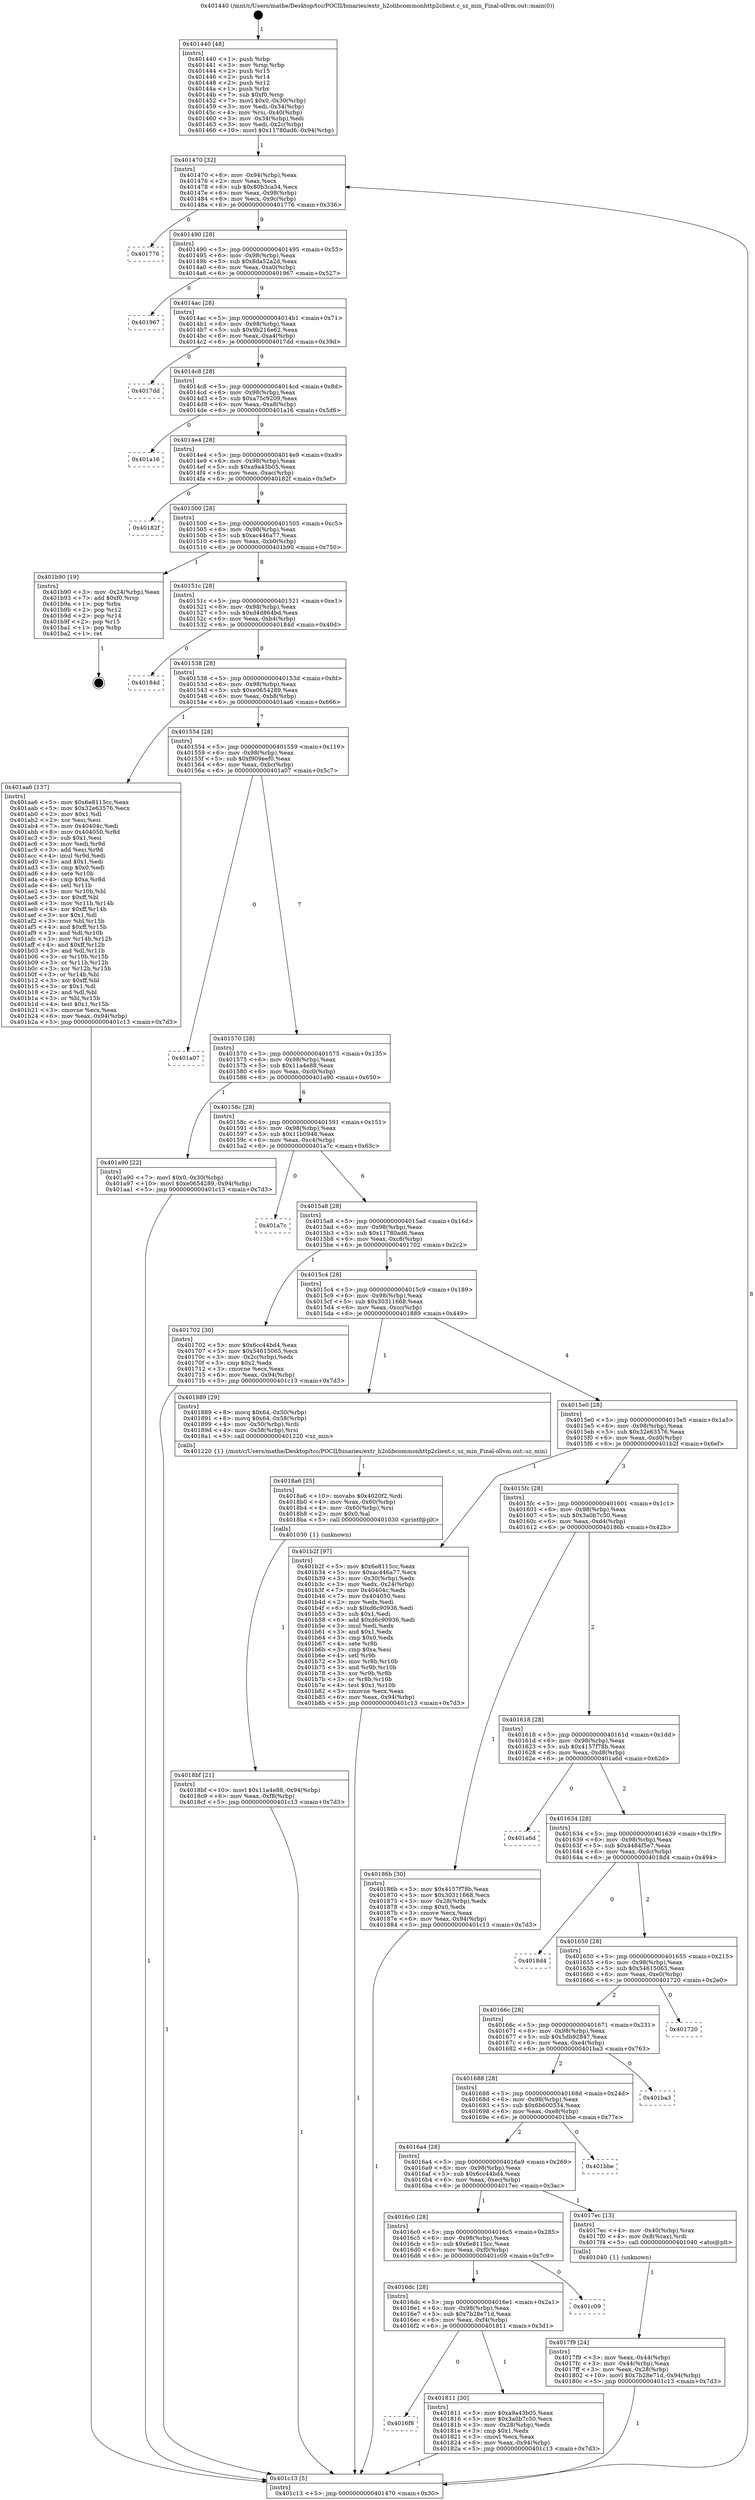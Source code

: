 digraph "0x401440" {
  label = "0x401440 (/mnt/c/Users/mathe/Desktop/tcc/POCII/binaries/extr_h2olibcommonhttp2client.c_sz_min_Final-ollvm.out::main(0))"
  labelloc = "t"
  node[shape=record]

  Entry [label="",width=0.3,height=0.3,shape=circle,fillcolor=black,style=filled]
  "0x401470" [label="{
     0x401470 [32]\l
     | [instrs]\l
     &nbsp;&nbsp;0x401470 \<+6\>: mov -0x94(%rbp),%eax\l
     &nbsp;&nbsp;0x401476 \<+2\>: mov %eax,%ecx\l
     &nbsp;&nbsp;0x401478 \<+6\>: sub $0x80b3ca54,%ecx\l
     &nbsp;&nbsp;0x40147e \<+6\>: mov %eax,-0x98(%rbp)\l
     &nbsp;&nbsp;0x401484 \<+6\>: mov %ecx,-0x9c(%rbp)\l
     &nbsp;&nbsp;0x40148a \<+6\>: je 0000000000401776 \<main+0x336\>\l
  }"]
  "0x401776" [label="{
     0x401776\l
  }", style=dashed]
  "0x401490" [label="{
     0x401490 [28]\l
     | [instrs]\l
     &nbsp;&nbsp;0x401490 \<+5\>: jmp 0000000000401495 \<main+0x55\>\l
     &nbsp;&nbsp;0x401495 \<+6\>: mov -0x98(%rbp),%eax\l
     &nbsp;&nbsp;0x40149b \<+5\>: sub $0x8da52a2d,%eax\l
     &nbsp;&nbsp;0x4014a0 \<+6\>: mov %eax,-0xa0(%rbp)\l
     &nbsp;&nbsp;0x4014a6 \<+6\>: je 0000000000401967 \<main+0x527\>\l
  }"]
  Exit [label="",width=0.3,height=0.3,shape=circle,fillcolor=black,style=filled,peripheries=2]
  "0x401967" [label="{
     0x401967\l
  }", style=dashed]
  "0x4014ac" [label="{
     0x4014ac [28]\l
     | [instrs]\l
     &nbsp;&nbsp;0x4014ac \<+5\>: jmp 00000000004014b1 \<main+0x71\>\l
     &nbsp;&nbsp;0x4014b1 \<+6\>: mov -0x98(%rbp),%eax\l
     &nbsp;&nbsp;0x4014b7 \<+5\>: sub $0x9b216e62,%eax\l
     &nbsp;&nbsp;0x4014bc \<+6\>: mov %eax,-0xa4(%rbp)\l
     &nbsp;&nbsp;0x4014c2 \<+6\>: je 00000000004017dd \<main+0x39d\>\l
  }"]
  "0x4018bf" [label="{
     0x4018bf [21]\l
     | [instrs]\l
     &nbsp;&nbsp;0x4018bf \<+10\>: movl $0x11a4e88,-0x94(%rbp)\l
     &nbsp;&nbsp;0x4018c9 \<+6\>: mov %eax,-0xf8(%rbp)\l
     &nbsp;&nbsp;0x4018cf \<+5\>: jmp 0000000000401c13 \<main+0x7d3\>\l
  }"]
  "0x4017dd" [label="{
     0x4017dd\l
  }", style=dashed]
  "0x4014c8" [label="{
     0x4014c8 [28]\l
     | [instrs]\l
     &nbsp;&nbsp;0x4014c8 \<+5\>: jmp 00000000004014cd \<main+0x8d\>\l
     &nbsp;&nbsp;0x4014cd \<+6\>: mov -0x98(%rbp),%eax\l
     &nbsp;&nbsp;0x4014d3 \<+5\>: sub $0xa75c9209,%eax\l
     &nbsp;&nbsp;0x4014d8 \<+6\>: mov %eax,-0xa8(%rbp)\l
     &nbsp;&nbsp;0x4014de \<+6\>: je 0000000000401a16 \<main+0x5d6\>\l
  }"]
  "0x4018a6" [label="{
     0x4018a6 [25]\l
     | [instrs]\l
     &nbsp;&nbsp;0x4018a6 \<+10\>: movabs $0x4020f2,%rdi\l
     &nbsp;&nbsp;0x4018b0 \<+4\>: mov %rax,-0x60(%rbp)\l
     &nbsp;&nbsp;0x4018b4 \<+4\>: mov -0x60(%rbp),%rsi\l
     &nbsp;&nbsp;0x4018b8 \<+2\>: mov $0x0,%al\l
     &nbsp;&nbsp;0x4018ba \<+5\>: call 0000000000401030 \<printf@plt\>\l
     | [calls]\l
     &nbsp;&nbsp;0x401030 \{1\} (unknown)\l
  }"]
  "0x401a16" [label="{
     0x401a16\l
  }", style=dashed]
  "0x4014e4" [label="{
     0x4014e4 [28]\l
     | [instrs]\l
     &nbsp;&nbsp;0x4014e4 \<+5\>: jmp 00000000004014e9 \<main+0xa9\>\l
     &nbsp;&nbsp;0x4014e9 \<+6\>: mov -0x98(%rbp),%eax\l
     &nbsp;&nbsp;0x4014ef \<+5\>: sub $0xa9a43b05,%eax\l
     &nbsp;&nbsp;0x4014f4 \<+6\>: mov %eax,-0xac(%rbp)\l
     &nbsp;&nbsp;0x4014fa \<+6\>: je 000000000040182f \<main+0x3ef\>\l
  }"]
  "0x4016f8" [label="{
     0x4016f8\l
  }", style=dashed]
  "0x40182f" [label="{
     0x40182f\l
  }", style=dashed]
  "0x401500" [label="{
     0x401500 [28]\l
     | [instrs]\l
     &nbsp;&nbsp;0x401500 \<+5\>: jmp 0000000000401505 \<main+0xc5\>\l
     &nbsp;&nbsp;0x401505 \<+6\>: mov -0x98(%rbp),%eax\l
     &nbsp;&nbsp;0x40150b \<+5\>: sub $0xac446a77,%eax\l
     &nbsp;&nbsp;0x401510 \<+6\>: mov %eax,-0xb0(%rbp)\l
     &nbsp;&nbsp;0x401516 \<+6\>: je 0000000000401b90 \<main+0x750\>\l
  }"]
  "0x401811" [label="{
     0x401811 [30]\l
     | [instrs]\l
     &nbsp;&nbsp;0x401811 \<+5\>: mov $0xa9a43b05,%eax\l
     &nbsp;&nbsp;0x401816 \<+5\>: mov $0x3a0b7c50,%ecx\l
     &nbsp;&nbsp;0x40181b \<+3\>: mov -0x28(%rbp),%edx\l
     &nbsp;&nbsp;0x40181e \<+3\>: cmp $0x1,%edx\l
     &nbsp;&nbsp;0x401821 \<+3\>: cmovl %ecx,%eax\l
     &nbsp;&nbsp;0x401824 \<+6\>: mov %eax,-0x94(%rbp)\l
     &nbsp;&nbsp;0x40182a \<+5\>: jmp 0000000000401c13 \<main+0x7d3\>\l
  }"]
  "0x401b90" [label="{
     0x401b90 [19]\l
     | [instrs]\l
     &nbsp;&nbsp;0x401b90 \<+3\>: mov -0x24(%rbp),%eax\l
     &nbsp;&nbsp;0x401b93 \<+7\>: add $0xf0,%rsp\l
     &nbsp;&nbsp;0x401b9a \<+1\>: pop %rbx\l
     &nbsp;&nbsp;0x401b9b \<+2\>: pop %r12\l
     &nbsp;&nbsp;0x401b9d \<+2\>: pop %r14\l
     &nbsp;&nbsp;0x401b9f \<+2\>: pop %r15\l
     &nbsp;&nbsp;0x401ba1 \<+1\>: pop %rbp\l
     &nbsp;&nbsp;0x401ba2 \<+1\>: ret\l
  }"]
  "0x40151c" [label="{
     0x40151c [28]\l
     | [instrs]\l
     &nbsp;&nbsp;0x40151c \<+5\>: jmp 0000000000401521 \<main+0xe1\>\l
     &nbsp;&nbsp;0x401521 \<+6\>: mov -0x98(%rbp),%eax\l
     &nbsp;&nbsp;0x401527 \<+5\>: sub $0xd4d864bd,%eax\l
     &nbsp;&nbsp;0x40152c \<+6\>: mov %eax,-0xb4(%rbp)\l
     &nbsp;&nbsp;0x401532 \<+6\>: je 000000000040184d \<main+0x40d\>\l
  }"]
  "0x4016dc" [label="{
     0x4016dc [28]\l
     | [instrs]\l
     &nbsp;&nbsp;0x4016dc \<+5\>: jmp 00000000004016e1 \<main+0x2a1\>\l
     &nbsp;&nbsp;0x4016e1 \<+6\>: mov -0x98(%rbp),%eax\l
     &nbsp;&nbsp;0x4016e7 \<+5\>: sub $0x7b28e71d,%eax\l
     &nbsp;&nbsp;0x4016ec \<+6\>: mov %eax,-0xf4(%rbp)\l
     &nbsp;&nbsp;0x4016f2 \<+6\>: je 0000000000401811 \<main+0x3d1\>\l
  }"]
  "0x40184d" [label="{
     0x40184d\l
  }", style=dashed]
  "0x401538" [label="{
     0x401538 [28]\l
     | [instrs]\l
     &nbsp;&nbsp;0x401538 \<+5\>: jmp 000000000040153d \<main+0xfd\>\l
     &nbsp;&nbsp;0x40153d \<+6\>: mov -0x98(%rbp),%eax\l
     &nbsp;&nbsp;0x401543 \<+5\>: sub $0xe0654289,%eax\l
     &nbsp;&nbsp;0x401548 \<+6\>: mov %eax,-0xb8(%rbp)\l
     &nbsp;&nbsp;0x40154e \<+6\>: je 0000000000401aa6 \<main+0x666\>\l
  }"]
  "0x401c09" [label="{
     0x401c09\l
  }", style=dashed]
  "0x401aa6" [label="{
     0x401aa6 [137]\l
     | [instrs]\l
     &nbsp;&nbsp;0x401aa6 \<+5\>: mov $0x6e8115cc,%eax\l
     &nbsp;&nbsp;0x401aab \<+5\>: mov $0x32e63576,%ecx\l
     &nbsp;&nbsp;0x401ab0 \<+2\>: mov $0x1,%dl\l
     &nbsp;&nbsp;0x401ab2 \<+2\>: xor %esi,%esi\l
     &nbsp;&nbsp;0x401ab4 \<+7\>: mov 0x40404c,%edi\l
     &nbsp;&nbsp;0x401abb \<+8\>: mov 0x404050,%r8d\l
     &nbsp;&nbsp;0x401ac3 \<+3\>: sub $0x1,%esi\l
     &nbsp;&nbsp;0x401ac6 \<+3\>: mov %edi,%r9d\l
     &nbsp;&nbsp;0x401ac9 \<+3\>: add %esi,%r9d\l
     &nbsp;&nbsp;0x401acc \<+4\>: imul %r9d,%edi\l
     &nbsp;&nbsp;0x401ad0 \<+3\>: and $0x1,%edi\l
     &nbsp;&nbsp;0x401ad3 \<+3\>: cmp $0x0,%edi\l
     &nbsp;&nbsp;0x401ad6 \<+4\>: sete %r10b\l
     &nbsp;&nbsp;0x401ada \<+4\>: cmp $0xa,%r8d\l
     &nbsp;&nbsp;0x401ade \<+4\>: setl %r11b\l
     &nbsp;&nbsp;0x401ae2 \<+3\>: mov %r10b,%bl\l
     &nbsp;&nbsp;0x401ae5 \<+3\>: xor $0xff,%bl\l
     &nbsp;&nbsp;0x401ae8 \<+3\>: mov %r11b,%r14b\l
     &nbsp;&nbsp;0x401aeb \<+4\>: xor $0xff,%r14b\l
     &nbsp;&nbsp;0x401aef \<+3\>: xor $0x1,%dl\l
     &nbsp;&nbsp;0x401af2 \<+3\>: mov %bl,%r15b\l
     &nbsp;&nbsp;0x401af5 \<+4\>: and $0xff,%r15b\l
     &nbsp;&nbsp;0x401af9 \<+3\>: and %dl,%r10b\l
     &nbsp;&nbsp;0x401afc \<+3\>: mov %r14b,%r12b\l
     &nbsp;&nbsp;0x401aff \<+4\>: and $0xff,%r12b\l
     &nbsp;&nbsp;0x401b03 \<+3\>: and %dl,%r11b\l
     &nbsp;&nbsp;0x401b06 \<+3\>: or %r10b,%r15b\l
     &nbsp;&nbsp;0x401b09 \<+3\>: or %r11b,%r12b\l
     &nbsp;&nbsp;0x401b0c \<+3\>: xor %r12b,%r15b\l
     &nbsp;&nbsp;0x401b0f \<+3\>: or %r14b,%bl\l
     &nbsp;&nbsp;0x401b12 \<+3\>: xor $0xff,%bl\l
     &nbsp;&nbsp;0x401b15 \<+3\>: or $0x1,%dl\l
     &nbsp;&nbsp;0x401b18 \<+2\>: and %dl,%bl\l
     &nbsp;&nbsp;0x401b1a \<+3\>: or %bl,%r15b\l
     &nbsp;&nbsp;0x401b1d \<+4\>: test $0x1,%r15b\l
     &nbsp;&nbsp;0x401b21 \<+3\>: cmovne %ecx,%eax\l
     &nbsp;&nbsp;0x401b24 \<+6\>: mov %eax,-0x94(%rbp)\l
     &nbsp;&nbsp;0x401b2a \<+5\>: jmp 0000000000401c13 \<main+0x7d3\>\l
  }"]
  "0x401554" [label="{
     0x401554 [28]\l
     | [instrs]\l
     &nbsp;&nbsp;0x401554 \<+5\>: jmp 0000000000401559 \<main+0x119\>\l
     &nbsp;&nbsp;0x401559 \<+6\>: mov -0x98(%rbp),%eax\l
     &nbsp;&nbsp;0x40155f \<+5\>: sub $0xf909eef0,%eax\l
     &nbsp;&nbsp;0x401564 \<+6\>: mov %eax,-0xbc(%rbp)\l
     &nbsp;&nbsp;0x40156a \<+6\>: je 0000000000401a07 \<main+0x5c7\>\l
  }"]
  "0x4017f9" [label="{
     0x4017f9 [24]\l
     | [instrs]\l
     &nbsp;&nbsp;0x4017f9 \<+3\>: mov %eax,-0x44(%rbp)\l
     &nbsp;&nbsp;0x4017fc \<+3\>: mov -0x44(%rbp),%eax\l
     &nbsp;&nbsp;0x4017ff \<+3\>: mov %eax,-0x28(%rbp)\l
     &nbsp;&nbsp;0x401802 \<+10\>: movl $0x7b28e71d,-0x94(%rbp)\l
     &nbsp;&nbsp;0x40180c \<+5\>: jmp 0000000000401c13 \<main+0x7d3\>\l
  }"]
  "0x401a07" [label="{
     0x401a07\l
  }", style=dashed]
  "0x401570" [label="{
     0x401570 [28]\l
     | [instrs]\l
     &nbsp;&nbsp;0x401570 \<+5\>: jmp 0000000000401575 \<main+0x135\>\l
     &nbsp;&nbsp;0x401575 \<+6\>: mov -0x98(%rbp),%eax\l
     &nbsp;&nbsp;0x40157b \<+5\>: sub $0x11a4e88,%eax\l
     &nbsp;&nbsp;0x401580 \<+6\>: mov %eax,-0xc0(%rbp)\l
     &nbsp;&nbsp;0x401586 \<+6\>: je 0000000000401a90 \<main+0x650\>\l
  }"]
  "0x4016c0" [label="{
     0x4016c0 [28]\l
     | [instrs]\l
     &nbsp;&nbsp;0x4016c0 \<+5\>: jmp 00000000004016c5 \<main+0x285\>\l
     &nbsp;&nbsp;0x4016c5 \<+6\>: mov -0x98(%rbp),%eax\l
     &nbsp;&nbsp;0x4016cb \<+5\>: sub $0x6e8115cc,%eax\l
     &nbsp;&nbsp;0x4016d0 \<+6\>: mov %eax,-0xf0(%rbp)\l
     &nbsp;&nbsp;0x4016d6 \<+6\>: je 0000000000401c09 \<main+0x7c9\>\l
  }"]
  "0x401a90" [label="{
     0x401a90 [22]\l
     | [instrs]\l
     &nbsp;&nbsp;0x401a90 \<+7\>: movl $0x0,-0x30(%rbp)\l
     &nbsp;&nbsp;0x401a97 \<+10\>: movl $0xe0654289,-0x94(%rbp)\l
     &nbsp;&nbsp;0x401aa1 \<+5\>: jmp 0000000000401c13 \<main+0x7d3\>\l
  }"]
  "0x40158c" [label="{
     0x40158c [28]\l
     | [instrs]\l
     &nbsp;&nbsp;0x40158c \<+5\>: jmp 0000000000401591 \<main+0x151\>\l
     &nbsp;&nbsp;0x401591 \<+6\>: mov -0x98(%rbp),%eax\l
     &nbsp;&nbsp;0x401597 \<+5\>: sub $0x11b0948,%eax\l
     &nbsp;&nbsp;0x40159c \<+6\>: mov %eax,-0xc4(%rbp)\l
     &nbsp;&nbsp;0x4015a2 \<+6\>: je 0000000000401a7c \<main+0x63c\>\l
  }"]
  "0x4017ec" [label="{
     0x4017ec [13]\l
     | [instrs]\l
     &nbsp;&nbsp;0x4017ec \<+4\>: mov -0x40(%rbp),%rax\l
     &nbsp;&nbsp;0x4017f0 \<+4\>: mov 0x8(%rax),%rdi\l
     &nbsp;&nbsp;0x4017f4 \<+5\>: call 0000000000401040 \<atoi@plt\>\l
     | [calls]\l
     &nbsp;&nbsp;0x401040 \{1\} (unknown)\l
  }"]
  "0x401a7c" [label="{
     0x401a7c\l
  }", style=dashed]
  "0x4015a8" [label="{
     0x4015a8 [28]\l
     | [instrs]\l
     &nbsp;&nbsp;0x4015a8 \<+5\>: jmp 00000000004015ad \<main+0x16d\>\l
     &nbsp;&nbsp;0x4015ad \<+6\>: mov -0x98(%rbp),%eax\l
     &nbsp;&nbsp;0x4015b3 \<+5\>: sub $0x11780ad6,%eax\l
     &nbsp;&nbsp;0x4015b8 \<+6\>: mov %eax,-0xc8(%rbp)\l
     &nbsp;&nbsp;0x4015be \<+6\>: je 0000000000401702 \<main+0x2c2\>\l
  }"]
  "0x4016a4" [label="{
     0x4016a4 [28]\l
     | [instrs]\l
     &nbsp;&nbsp;0x4016a4 \<+5\>: jmp 00000000004016a9 \<main+0x269\>\l
     &nbsp;&nbsp;0x4016a9 \<+6\>: mov -0x98(%rbp),%eax\l
     &nbsp;&nbsp;0x4016af \<+5\>: sub $0x6cc44bd4,%eax\l
     &nbsp;&nbsp;0x4016b4 \<+6\>: mov %eax,-0xec(%rbp)\l
     &nbsp;&nbsp;0x4016ba \<+6\>: je 00000000004017ec \<main+0x3ac\>\l
  }"]
  "0x401702" [label="{
     0x401702 [30]\l
     | [instrs]\l
     &nbsp;&nbsp;0x401702 \<+5\>: mov $0x6cc44bd4,%eax\l
     &nbsp;&nbsp;0x401707 \<+5\>: mov $0x54615065,%ecx\l
     &nbsp;&nbsp;0x40170c \<+3\>: mov -0x2c(%rbp),%edx\l
     &nbsp;&nbsp;0x40170f \<+3\>: cmp $0x2,%edx\l
     &nbsp;&nbsp;0x401712 \<+3\>: cmovne %ecx,%eax\l
     &nbsp;&nbsp;0x401715 \<+6\>: mov %eax,-0x94(%rbp)\l
     &nbsp;&nbsp;0x40171b \<+5\>: jmp 0000000000401c13 \<main+0x7d3\>\l
  }"]
  "0x4015c4" [label="{
     0x4015c4 [28]\l
     | [instrs]\l
     &nbsp;&nbsp;0x4015c4 \<+5\>: jmp 00000000004015c9 \<main+0x189\>\l
     &nbsp;&nbsp;0x4015c9 \<+6\>: mov -0x98(%rbp),%eax\l
     &nbsp;&nbsp;0x4015cf \<+5\>: sub $0x30311668,%eax\l
     &nbsp;&nbsp;0x4015d4 \<+6\>: mov %eax,-0xcc(%rbp)\l
     &nbsp;&nbsp;0x4015da \<+6\>: je 0000000000401889 \<main+0x449\>\l
  }"]
  "0x401c13" [label="{
     0x401c13 [5]\l
     | [instrs]\l
     &nbsp;&nbsp;0x401c13 \<+5\>: jmp 0000000000401470 \<main+0x30\>\l
  }"]
  "0x401440" [label="{
     0x401440 [48]\l
     | [instrs]\l
     &nbsp;&nbsp;0x401440 \<+1\>: push %rbp\l
     &nbsp;&nbsp;0x401441 \<+3\>: mov %rsp,%rbp\l
     &nbsp;&nbsp;0x401444 \<+2\>: push %r15\l
     &nbsp;&nbsp;0x401446 \<+2\>: push %r14\l
     &nbsp;&nbsp;0x401448 \<+2\>: push %r12\l
     &nbsp;&nbsp;0x40144a \<+1\>: push %rbx\l
     &nbsp;&nbsp;0x40144b \<+7\>: sub $0xf0,%rsp\l
     &nbsp;&nbsp;0x401452 \<+7\>: movl $0x0,-0x30(%rbp)\l
     &nbsp;&nbsp;0x401459 \<+3\>: mov %edi,-0x34(%rbp)\l
     &nbsp;&nbsp;0x40145c \<+4\>: mov %rsi,-0x40(%rbp)\l
     &nbsp;&nbsp;0x401460 \<+3\>: mov -0x34(%rbp),%edi\l
     &nbsp;&nbsp;0x401463 \<+3\>: mov %edi,-0x2c(%rbp)\l
     &nbsp;&nbsp;0x401466 \<+10\>: movl $0x11780ad6,-0x94(%rbp)\l
  }"]
  "0x401bbe" [label="{
     0x401bbe\l
  }", style=dashed]
  "0x401889" [label="{
     0x401889 [29]\l
     | [instrs]\l
     &nbsp;&nbsp;0x401889 \<+8\>: movq $0x64,-0x50(%rbp)\l
     &nbsp;&nbsp;0x401891 \<+8\>: movq $0x64,-0x58(%rbp)\l
     &nbsp;&nbsp;0x401899 \<+4\>: mov -0x50(%rbp),%rdi\l
     &nbsp;&nbsp;0x40189d \<+4\>: mov -0x58(%rbp),%rsi\l
     &nbsp;&nbsp;0x4018a1 \<+5\>: call 0000000000401220 \<sz_min\>\l
     | [calls]\l
     &nbsp;&nbsp;0x401220 \{1\} (/mnt/c/Users/mathe/Desktop/tcc/POCII/binaries/extr_h2olibcommonhttp2client.c_sz_min_Final-ollvm.out::sz_min)\l
  }"]
  "0x4015e0" [label="{
     0x4015e0 [28]\l
     | [instrs]\l
     &nbsp;&nbsp;0x4015e0 \<+5\>: jmp 00000000004015e5 \<main+0x1a5\>\l
     &nbsp;&nbsp;0x4015e5 \<+6\>: mov -0x98(%rbp),%eax\l
     &nbsp;&nbsp;0x4015eb \<+5\>: sub $0x32e63576,%eax\l
     &nbsp;&nbsp;0x4015f0 \<+6\>: mov %eax,-0xd0(%rbp)\l
     &nbsp;&nbsp;0x4015f6 \<+6\>: je 0000000000401b2f \<main+0x6ef\>\l
  }"]
  "0x401688" [label="{
     0x401688 [28]\l
     | [instrs]\l
     &nbsp;&nbsp;0x401688 \<+5\>: jmp 000000000040168d \<main+0x24d\>\l
     &nbsp;&nbsp;0x40168d \<+6\>: mov -0x98(%rbp),%eax\l
     &nbsp;&nbsp;0x401693 \<+5\>: sub $0x6b600334,%eax\l
     &nbsp;&nbsp;0x401698 \<+6\>: mov %eax,-0xe8(%rbp)\l
     &nbsp;&nbsp;0x40169e \<+6\>: je 0000000000401bbe \<main+0x77e\>\l
  }"]
  "0x401b2f" [label="{
     0x401b2f [97]\l
     | [instrs]\l
     &nbsp;&nbsp;0x401b2f \<+5\>: mov $0x6e8115cc,%eax\l
     &nbsp;&nbsp;0x401b34 \<+5\>: mov $0xac446a77,%ecx\l
     &nbsp;&nbsp;0x401b39 \<+3\>: mov -0x30(%rbp),%edx\l
     &nbsp;&nbsp;0x401b3c \<+3\>: mov %edx,-0x24(%rbp)\l
     &nbsp;&nbsp;0x401b3f \<+7\>: mov 0x40404c,%edx\l
     &nbsp;&nbsp;0x401b46 \<+7\>: mov 0x404050,%esi\l
     &nbsp;&nbsp;0x401b4d \<+2\>: mov %edx,%edi\l
     &nbsp;&nbsp;0x401b4f \<+6\>: sub $0xd6c90936,%edi\l
     &nbsp;&nbsp;0x401b55 \<+3\>: sub $0x1,%edi\l
     &nbsp;&nbsp;0x401b58 \<+6\>: add $0xd6c90936,%edi\l
     &nbsp;&nbsp;0x401b5e \<+3\>: imul %edi,%edx\l
     &nbsp;&nbsp;0x401b61 \<+3\>: and $0x1,%edx\l
     &nbsp;&nbsp;0x401b64 \<+3\>: cmp $0x0,%edx\l
     &nbsp;&nbsp;0x401b67 \<+4\>: sete %r8b\l
     &nbsp;&nbsp;0x401b6b \<+3\>: cmp $0xa,%esi\l
     &nbsp;&nbsp;0x401b6e \<+4\>: setl %r9b\l
     &nbsp;&nbsp;0x401b72 \<+3\>: mov %r8b,%r10b\l
     &nbsp;&nbsp;0x401b75 \<+3\>: and %r9b,%r10b\l
     &nbsp;&nbsp;0x401b78 \<+3\>: xor %r9b,%r8b\l
     &nbsp;&nbsp;0x401b7b \<+3\>: or %r8b,%r10b\l
     &nbsp;&nbsp;0x401b7e \<+4\>: test $0x1,%r10b\l
     &nbsp;&nbsp;0x401b82 \<+3\>: cmovne %ecx,%eax\l
     &nbsp;&nbsp;0x401b85 \<+6\>: mov %eax,-0x94(%rbp)\l
     &nbsp;&nbsp;0x401b8b \<+5\>: jmp 0000000000401c13 \<main+0x7d3\>\l
  }"]
  "0x4015fc" [label="{
     0x4015fc [28]\l
     | [instrs]\l
     &nbsp;&nbsp;0x4015fc \<+5\>: jmp 0000000000401601 \<main+0x1c1\>\l
     &nbsp;&nbsp;0x401601 \<+6\>: mov -0x98(%rbp),%eax\l
     &nbsp;&nbsp;0x401607 \<+5\>: sub $0x3a0b7c50,%eax\l
     &nbsp;&nbsp;0x40160c \<+6\>: mov %eax,-0xd4(%rbp)\l
     &nbsp;&nbsp;0x401612 \<+6\>: je 000000000040186b \<main+0x42b\>\l
  }"]
  "0x401ba3" [label="{
     0x401ba3\l
  }", style=dashed]
  "0x40186b" [label="{
     0x40186b [30]\l
     | [instrs]\l
     &nbsp;&nbsp;0x40186b \<+5\>: mov $0x4157f78b,%eax\l
     &nbsp;&nbsp;0x401870 \<+5\>: mov $0x30311668,%ecx\l
     &nbsp;&nbsp;0x401875 \<+3\>: mov -0x28(%rbp),%edx\l
     &nbsp;&nbsp;0x401878 \<+3\>: cmp $0x0,%edx\l
     &nbsp;&nbsp;0x40187b \<+3\>: cmove %ecx,%eax\l
     &nbsp;&nbsp;0x40187e \<+6\>: mov %eax,-0x94(%rbp)\l
     &nbsp;&nbsp;0x401884 \<+5\>: jmp 0000000000401c13 \<main+0x7d3\>\l
  }"]
  "0x401618" [label="{
     0x401618 [28]\l
     | [instrs]\l
     &nbsp;&nbsp;0x401618 \<+5\>: jmp 000000000040161d \<main+0x1dd\>\l
     &nbsp;&nbsp;0x40161d \<+6\>: mov -0x98(%rbp),%eax\l
     &nbsp;&nbsp;0x401623 \<+5\>: sub $0x4157f78b,%eax\l
     &nbsp;&nbsp;0x401628 \<+6\>: mov %eax,-0xd8(%rbp)\l
     &nbsp;&nbsp;0x40162e \<+6\>: je 0000000000401a6d \<main+0x62d\>\l
  }"]
  "0x40166c" [label="{
     0x40166c [28]\l
     | [instrs]\l
     &nbsp;&nbsp;0x40166c \<+5\>: jmp 0000000000401671 \<main+0x231\>\l
     &nbsp;&nbsp;0x401671 \<+6\>: mov -0x98(%rbp),%eax\l
     &nbsp;&nbsp;0x401677 \<+5\>: sub $0x5db92847,%eax\l
     &nbsp;&nbsp;0x40167c \<+6\>: mov %eax,-0xe4(%rbp)\l
     &nbsp;&nbsp;0x401682 \<+6\>: je 0000000000401ba3 \<main+0x763\>\l
  }"]
  "0x401a6d" [label="{
     0x401a6d\l
  }", style=dashed]
  "0x401634" [label="{
     0x401634 [28]\l
     | [instrs]\l
     &nbsp;&nbsp;0x401634 \<+5\>: jmp 0000000000401639 \<main+0x1f9\>\l
     &nbsp;&nbsp;0x401639 \<+6\>: mov -0x98(%rbp),%eax\l
     &nbsp;&nbsp;0x40163f \<+5\>: sub $0x4484f5e7,%eax\l
     &nbsp;&nbsp;0x401644 \<+6\>: mov %eax,-0xdc(%rbp)\l
     &nbsp;&nbsp;0x40164a \<+6\>: je 00000000004018d4 \<main+0x494\>\l
  }"]
  "0x401720" [label="{
     0x401720\l
  }", style=dashed]
  "0x4018d4" [label="{
     0x4018d4\l
  }", style=dashed]
  "0x401650" [label="{
     0x401650 [28]\l
     | [instrs]\l
     &nbsp;&nbsp;0x401650 \<+5\>: jmp 0000000000401655 \<main+0x215\>\l
     &nbsp;&nbsp;0x401655 \<+6\>: mov -0x98(%rbp),%eax\l
     &nbsp;&nbsp;0x40165b \<+5\>: sub $0x54615065,%eax\l
     &nbsp;&nbsp;0x401660 \<+6\>: mov %eax,-0xe0(%rbp)\l
     &nbsp;&nbsp;0x401666 \<+6\>: je 0000000000401720 \<main+0x2e0\>\l
  }"]
  Entry -> "0x401440" [label=" 1"]
  "0x401470" -> "0x401776" [label=" 0"]
  "0x401470" -> "0x401490" [label=" 9"]
  "0x401b90" -> Exit [label=" 1"]
  "0x401490" -> "0x401967" [label=" 0"]
  "0x401490" -> "0x4014ac" [label=" 9"]
  "0x401b2f" -> "0x401c13" [label=" 1"]
  "0x4014ac" -> "0x4017dd" [label=" 0"]
  "0x4014ac" -> "0x4014c8" [label=" 9"]
  "0x401aa6" -> "0x401c13" [label=" 1"]
  "0x4014c8" -> "0x401a16" [label=" 0"]
  "0x4014c8" -> "0x4014e4" [label=" 9"]
  "0x401a90" -> "0x401c13" [label=" 1"]
  "0x4014e4" -> "0x40182f" [label=" 0"]
  "0x4014e4" -> "0x401500" [label=" 9"]
  "0x4018bf" -> "0x401c13" [label=" 1"]
  "0x401500" -> "0x401b90" [label=" 1"]
  "0x401500" -> "0x40151c" [label=" 8"]
  "0x4018a6" -> "0x4018bf" [label=" 1"]
  "0x40151c" -> "0x40184d" [label=" 0"]
  "0x40151c" -> "0x401538" [label=" 8"]
  "0x40186b" -> "0x401c13" [label=" 1"]
  "0x401538" -> "0x401aa6" [label=" 1"]
  "0x401538" -> "0x401554" [label=" 7"]
  "0x401811" -> "0x401c13" [label=" 1"]
  "0x401554" -> "0x401a07" [label=" 0"]
  "0x401554" -> "0x401570" [label=" 7"]
  "0x4016dc" -> "0x401811" [label=" 1"]
  "0x401570" -> "0x401a90" [label=" 1"]
  "0x401570" -> "0x40158c" [label=" 6"]
  "0x401889" -> "0x4018a6" [label=" 1"]
  "0x40158c" -> "0x401a7c" [label=" 0"]
  "0x40158c" -> "0x4015a8" [label=" 6"]
  "0x4016c0" -> "0x4016dc" [label=" 1"]
  "0x4015a8" -> "0x401702" [label=" 1"]
  "0x4015a8" -> "0x4015c4" [label=" 5"]
  "0x401702" -> "0x401c13" [label=" 1"]
  "0x401440" -> "0x401470" [label=" 1"]
  "0x401c13" -> "0x401470" [label=" 8"]
  "0x4016dc" -> "0x4016f8" [label=" 0"]
  "0x4015c4" -> "0x401889" [label=" 1"]
  "0x4015c4" -> "0x4015e0" [label=" 4"]
  "0x4017f9" -> "0x401c13" [label=" 1"]
  "0x4015e0" -> "0x401b2f" [label=" 1"]
  "0x4015e0" -> "0x4015fc" [label=" 3"]
  "0x4016a4" -> "0x4016c0" [label=" 1"]
  "0x4015fc" -> "0x40186b" [label=" 1"]
  "0x4015fc" -> "0x401618" [label=" 2"]
  "0x4016a4" -> "0x4017ec" [label=" 1"]
  "0x401618" -> "0x401a6d" [label=" 0"]
  "0x401618" -> "0x401634" [label=" 2"]
  "0x401688" -> "0x4016a4" [label=" 2"]
  "0x401634" -> "0x4018d4" [label=" 0"]
  "0x401634" -> "0x401650" [label=" 2"]
  "0x401688" -> "0x401bbe" [label=" 0"]
  "0x401650" -> "0x401720" [label=" 0"]
  "0x401650" -> "0x40166c" [label=" 2"]
  "0x4016c0" -> "0x401c09" [label=" 0"]
  "0x40166c" -> "0x401ba3" [label=" 0"]
  "0x40166c" -> "0x401688" [label=" 2"]
  "0x4017ec" -> "0x4017f9" [label=" 1"]
}
